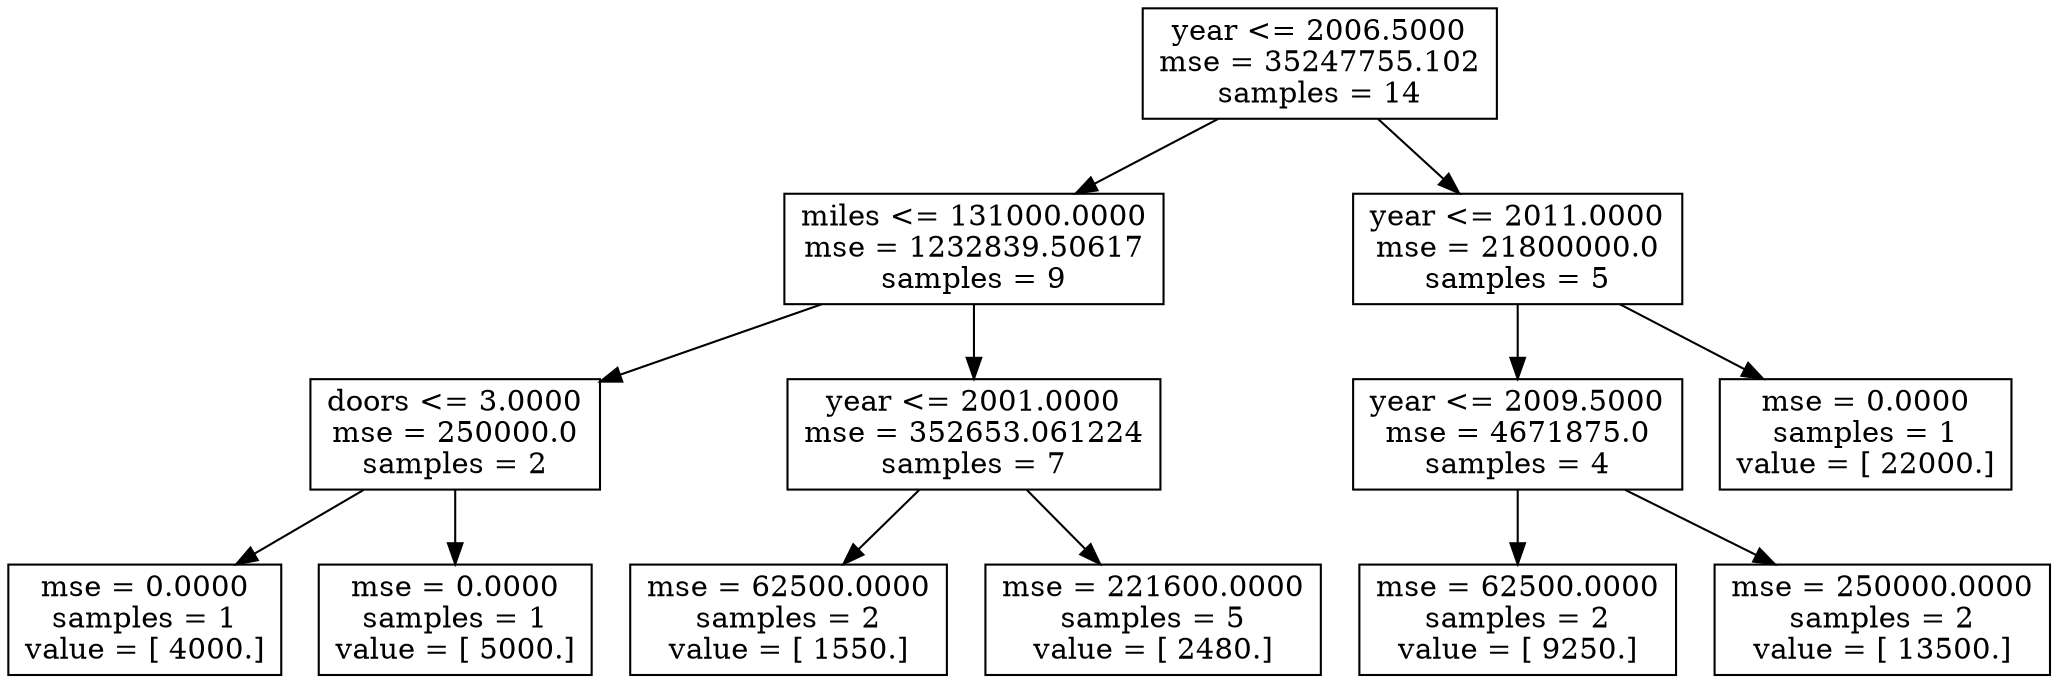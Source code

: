 digraph Tree {
0 [label="year <= 2006.5000\nmse = 35247755.102\nsamples = 14", shape="box"] ;
1 [label="miles <= 131000.0000\nmse = 1232839.50617\nsamples = 9", shape="box"] ;
0 -> 1 ;
2 [label="doors <= 3.0000\nmse = 250000.0\nsamples = 2", shape="box"] ;
1 -> 2 ;
3 [label="mse = 0.0000\nsamples = 1\nvalue = [ 4000.]", shape="box"] ;
2 -> 3 ;
4 [label="mse = 0.0000\nsamples = 1\nvalue = [ 5000.]", shape="box"] ;
2 -> 4 ;
5 [label="year <= 2001.0000\nmse = 352653.061224\nsamples = 7", shape="box"] ;
1 -> 5 ;
6 [label="mse = 62500.0000\nsamples = 2\nvalue = [ 1550.]", shape="box"] ;
5 -> 6 ;
7 [label="mse = 221600.0000\nsamples = 5\nvalue = [ 2480.]", shape="box"] ;
5 -> 7 ;
8 [label="year <= 2011.0000\nmse = 21800000.0\nsamples = 5", shape="box"] ;
0 -> 8 ;
9 [label="year <= 2009.5000\nmse = 4671875.0\nsamples = 4", shape="box"] ;
8 -> 9 ;
10 [label="mse = 62500.0000\nsamples = 2\nvalue = [ 9250.]", shape="box"] ;
9 -> 10 ;
11 [label="mse = 250000.0000\nsamples = 2\nvalue = [ 13500.]", shape="box"] ;
9 -> 11 ;
12 [label="mse = 0.0000\nsamples = 1\nvalue = [ 22000.]", shape="box"] ;
8 -> 12 ;
}